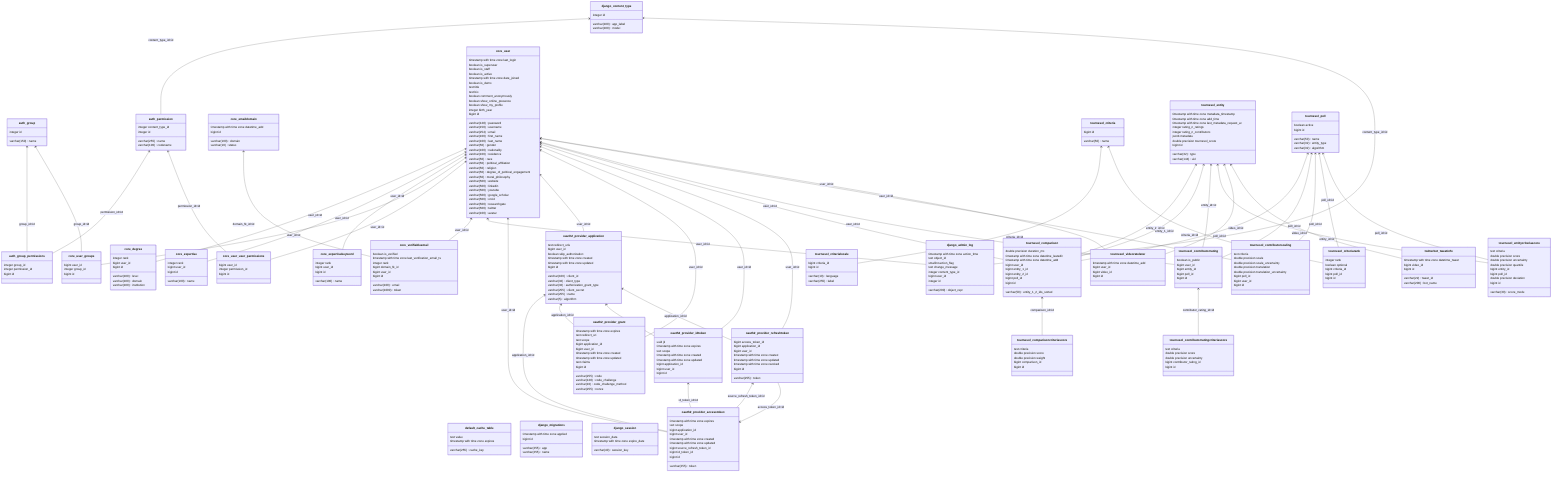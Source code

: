 classDiagram
direction BT
class auth_group {
   varchar(150) name
   integer id
}
class auth_group_permissions {
   integer group_id
   integer permission_id
   bigint id
}
class auth_permission {
   varchar(255) name
   integer content_type_id
   varchar(100) codename
   integer id
}
class core_degree {
   varchar(100) level
   varchar(100) domain
   varchar(100) institution
   integer rank
   bigint user_id
   bigint id
}
class core_emaildomain {
   varchar(100) domain
   varchar(10) status
   timestamp with time zone datetime_add
   bigint id
}
class core_expertise {
   varchar(100) name
   integer rank
   bigint user_id
   bigint id
}
class core_expertisekeyword {
   varchar(100) name
   integer rank
   bigint user_id
   bigint id
}
class core_user {
   varchar(128) password
   timestamp with time zone last_login
   boolean is_superuser
   varchar(150) username
   varchar(254) email
   boolean is_staff
   boolean is_active
   timestamp with time zone date_joined
   boolean is_demo
   varchar(100) first_name
   varchar(100) last_name
   text title
   text bio
   boolean comment_anonymously
   boolean show_online_presence
   boolean show_my_profile
   integer birth_year
   varchar(50) gender
   varchar(100) nationality
   varchar(100) residence
   varchar(50) race
   varchar(50) political_affiliation
   varchar(50) religion
   varchar(50) degree_of_political_engagement
   varchar(50) moral_philosophy
   varchar(500) website
   varchar(500) linkedin
   varchar(500) youtube
   varchar(500) google_scholar
   varchar(500) orcid
   varchar(500) researchgate
   varchar(500) twitter
   varchar(100) avatar
   bigint id
}
class core_user_groups {
   bigint user_id
   integer group_id
   bigint id
}
class core_user_user_permissions {
   bigint user_id
   integer permission_id
   bigint id
}
class core_verifiableemail {
   varchar(100) email
   boolean is_verified
   timestamp with time zone last_verification_email_ts
   varchar(1000) token
   integer rank
   bigint domain_fk_id
   bigint user_id
   bigint id
}
class default_cache_table {
   text value
   timestamp with time zone expires
   varchar(255) cache_key
}
class django_admin_log {
   timestamp with time zone action_time
   text object_id
   varchar(200) object_repr
   smallint action_flag
   text change_message
   integer content_type_id
   bigint user_id
   integer id
}
class django_content_type {
   varchar(100) app_label
   varchar(100) model
   integer id
}
class django_migrations {
   varchar(255) app
   varchar(255) name
   timestamp with time zone applied
   bigint id
}
class django_session {
   text session_data
   timestamp with time zone expire_date
   varchar(40) session_key
}
class oauth2_provider_accesstoken {
   varchar(255) token
   timestamp with time zone expires
   text scope
   bigint application_id
   bigint user_id
   timestamp with time zone created
   timestamp with time zone updated
   bigint source_refresh_token_id
   bigint id_token_id
   bigint id
}
class oauth2_provider_application {
   varchar(100) client_id
   text redirect_uris
   varchar(32) client_type
   varchar(32) authorization_grant_type
   varchar(255) client_secret
   varchar(255) name
   bigint user_id
   boolean skip_authorization
   timestamp with time zone created
   timestamp with time zone updated
   varchar(5) algorithm
   bigint id
}
class oauth2_provider_grant {
   varchar(255) code
   timestamp with time zone expires
   text redirect_uri
   text scope
   bigint application_id
   bigint user_id
   timestamp with time zone created
   timestamp with time zone updated
   varchar(128) code_challenge
   varchar(10) code_challenge_method
   varchar(255) nonce
   text claims
   bigint id
}
class oauth2_provider_idtoken {
   uuid jti
   timestamp with time zone expires
   text scope
   timestamp with time zone created
   timestamp with time zone updated
   bigint application_id
   bigint user_id
   bigint id
}
class oauth2_provider_refreshtoken {
   varchar(255) token
   bigint access_token_id
   bigint application_id
   bigint user_id
   timestamp with time zone created
   timestamp with time zone updated
   timestamp with time zone revoked
   bigint id
}
class tournesol_comparison {
   double precision duration_ms
   timestamp with time zone datetime_lastedit
   timestamp with time zone datetime_add
   varchar(50) entity_1_2_ids_sorted
   bigint user_id
   bigint entity_1_id
   bigint entity_2_id
   bigint poll_id
   bigint id
}
class tournesol_comparisoncriteriascore {
   text criteria
   double precision score
   double precision weight
   bigint comparison_id
   bigint id
}
class tournesol_contributorrating {
   boolean is_public
   bigint user_id
   bigint entity_id
   bigint poll_id
   bigint id
}
class tournesol_contributorratingcriteriascore {
   text criteria
   double precision score
   double precision uncertainty
   bigint contributor_rating_id
   bigint id
}
class tournesol_contributorscaling {
   text criteria
   double precision scale
   double precision scale_uncertainty
   double precision translation
   double precision translation_uncertainty
   bigint poll_id
   bigint user_id
   bigint id
}
class tournesol_criteria {
   varchar(50) name
   bigint id
}
class tournesol_criterialocale {
   varchar(10) language
   varchar(255) label
   bigint criteria_id
   bigint id
}
class tournesol_criteriarank {
   integer rank
   boolean optional
   bigint criteria_id
   bigint poll_id
   bigint id
}
class tournesol_entity {
   timestamp with time zone metadata_timestamp
   timestamp with time zone add_time
   timestamp with time zone last_metadata_request_at
   integer rating_n_ratings
   integer rating_n_contributors
   jsonb metadata
   varchar(32) type
   varchar(144) uid
   double precision tournesol_score
   bigint id
}
class tournesol_entitycriteriascore {
   text criteria
   double precision score
   double precision uncertainty
   double precision quantile
   bigint entity_id
   bigint poll_id
   double precision deviation
   varchar(30) score_mode
   bigint id
}
class tournesol_poll {
   varchar(50) name
   varchar(32) entity_type
   varchar(32) algorithm
   boolean active
   bigint id
}
class tournesol_videoratelater {
   timestamp with time zone datetime_add
   bigint user_id
   bigint video_id
   bigint id
}
class twitterbot_tweetinfo {
   varchar(22) tweet_id
   timestamp with time zone datetime_tweet
   varchar(200) bot_name
   bigint video_id
   bigint id
}

auth_group_permissions  -->  auth_group : group_id=id
auth_group_permissions  -->  auth_permission : permission_id=id
auth_permission  -->  django_content_type : content_type_id=id
core_degree  -->  core_user : user_id=id
core_expertise  -->  core_user : user_id=id
core_expertisekeyword  -->  core_user : user_id=id
core_user_groups  -->  auth_group : group_id=id
core_user_groups  -->  core_user : user_id=id
core_user_user_permissions  -->  auth_permission : permission_id=id
core_user_user_permissions  -->  core_user : user_id=id
core_verifiableemail  -->  core_emaildomain : domain_fk_id=id
core_verifiableemail  -->  core_user : user_id=id
django_admin_log  -->  core_user : user_id=id
django_admin_log  -->  django_content_type : content_type_id=id
oauth2_provider_accesstoken  -->  core_user : user_id=id
oauth2_provider_accesstoken  -->  oauth2_provider_application : application_id=id
oauth2_provider_accesstoken  -->  oauth2_provider_idtoken : id_token_id=id
oauth2_provider_accesstoken  -->  oauth2_provider_refreshtoken : source_refresh_token_id=id
oauth2_provider_application  -->  core_user : user_id=id
oauth2_provider_grant  -->  core_user : user_id=id
oauth2_provider_grant  -->  oauth2_provider_application : application_id=id
oauth2_provider_idtoken  -->  core_user : user_id=id
oauth2_provider_idtoken  -->  oauth2_provider_application : application_id=id
oauth2_provider_refreshtoken  -->  core_user : user_id=id
oauth2_provider_refreshtoken  -->  oauth2_provider_accesstoken : access_token_id=id
oauth2_provider_refreshtoken  -->  oauth2_provider_application : application_id=id
tournesol_comparison  -->  core_user : user_id=id
tournesol_comparison  -->  tournesol_entity : entity_2_id=id
tournesol_comparison  -->  tournesol_entity : entity_1_id=id
tournesol_comparison  -->  tournesol_poll : poll_id=id
tournesol_comparisoncriteriascore  -->  tournesol_comparison : comparison_id=id
tournesol_contributorrating  -->  core_user : user_id=id
tournesol_contributorrating  -->  tournesol_entity : entity_id=id
tournesol_contributorrating  -->  tournesol_poll : poll_id=id
tournesol_contributorratingcriteriascore  -->  tournesol_contributorrating : contributor_rating_id=id
tournesol_contributorscaling  -->  core_user : user_id=id
tournesol_contributorscaling  -->  tournesol_poll : poll_id=id
tournesol_criterialocale  -->  tournesol_criteria : criteria_id=id
tournesol_criteriarank  -->  tournesol_criteria : criteria_id=id
tournesol_criteriarank  -->  tournesol_poll : poll_id=id
tournesol_entitycriteriascore  -->  tournesol_entity : entity_id=id
tournesol_entitycriteriascore  -->  tournesol_poll : poll_id=id
tournesol_videoratelater  -->  core_user : user_id=id
tournesol_videoratelater  -->  tournesol_entity : video_id=id
twitterbot_tweetinfo  -->  tournesol_entity : video_id=id